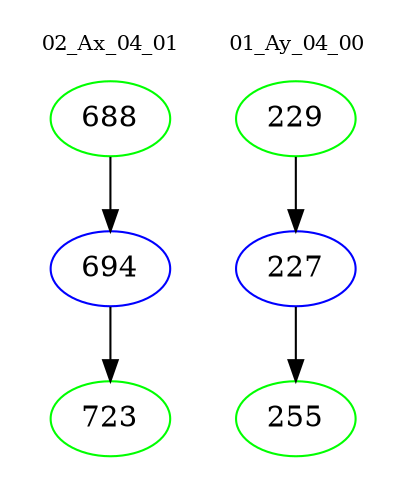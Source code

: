 digraph{
subgraph cluster_0 {
color = white
label = "02_Ax_04_01";
fontsize=10;
T0_688 [label="688", color="green"]
T0_688 -> T0_694 [color="black"]
T0_694 [label="694", color="blue"]
T0_694 -> T0_723 [color="black"]
T0_723 [label="723", color="green"]
}
subgraph cluster_1 {
color = white
label = "01_Ay_04_00";
fontsize=10;
T1_229 [label="229", color="green"]
T1_229 -> T1_227 [color="black"]
T1_227 [label="227", color="blue"]
T1_227 -> T1_255 [color="black"]
T1_255 [label="255", color="green"]
}
}
